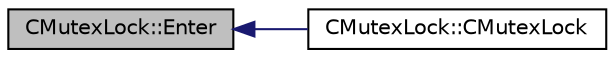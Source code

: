 digraph "CMutexLock::Enter"
{
  edge [fontname="Helvetica",fontsize="10",labelfontname="Helvetica",labelfontsize="10"];
  node [fontname="Helvetica",fontsize="10",shape=record];
  rankdir="LR";
  Node7 [label="CMutexLock::Enter",height=0.2,width=0.4,color="black", fillcolor="grey75", style="filled", fontcolor="black"];
  Node7 -> Node8 [dir="back",color="midnightblue",fontsize="10",style="solid",fontname="Helvetica"];
  Node8 [label="CMutexLock::CMutexLock",height=0.2,width=0.4,color="black", fillcolor="white", style="filled",URL="$class_c_mutex_lock.html#ad08e2df1cad4c5732dafb1552abe6106"];
}

